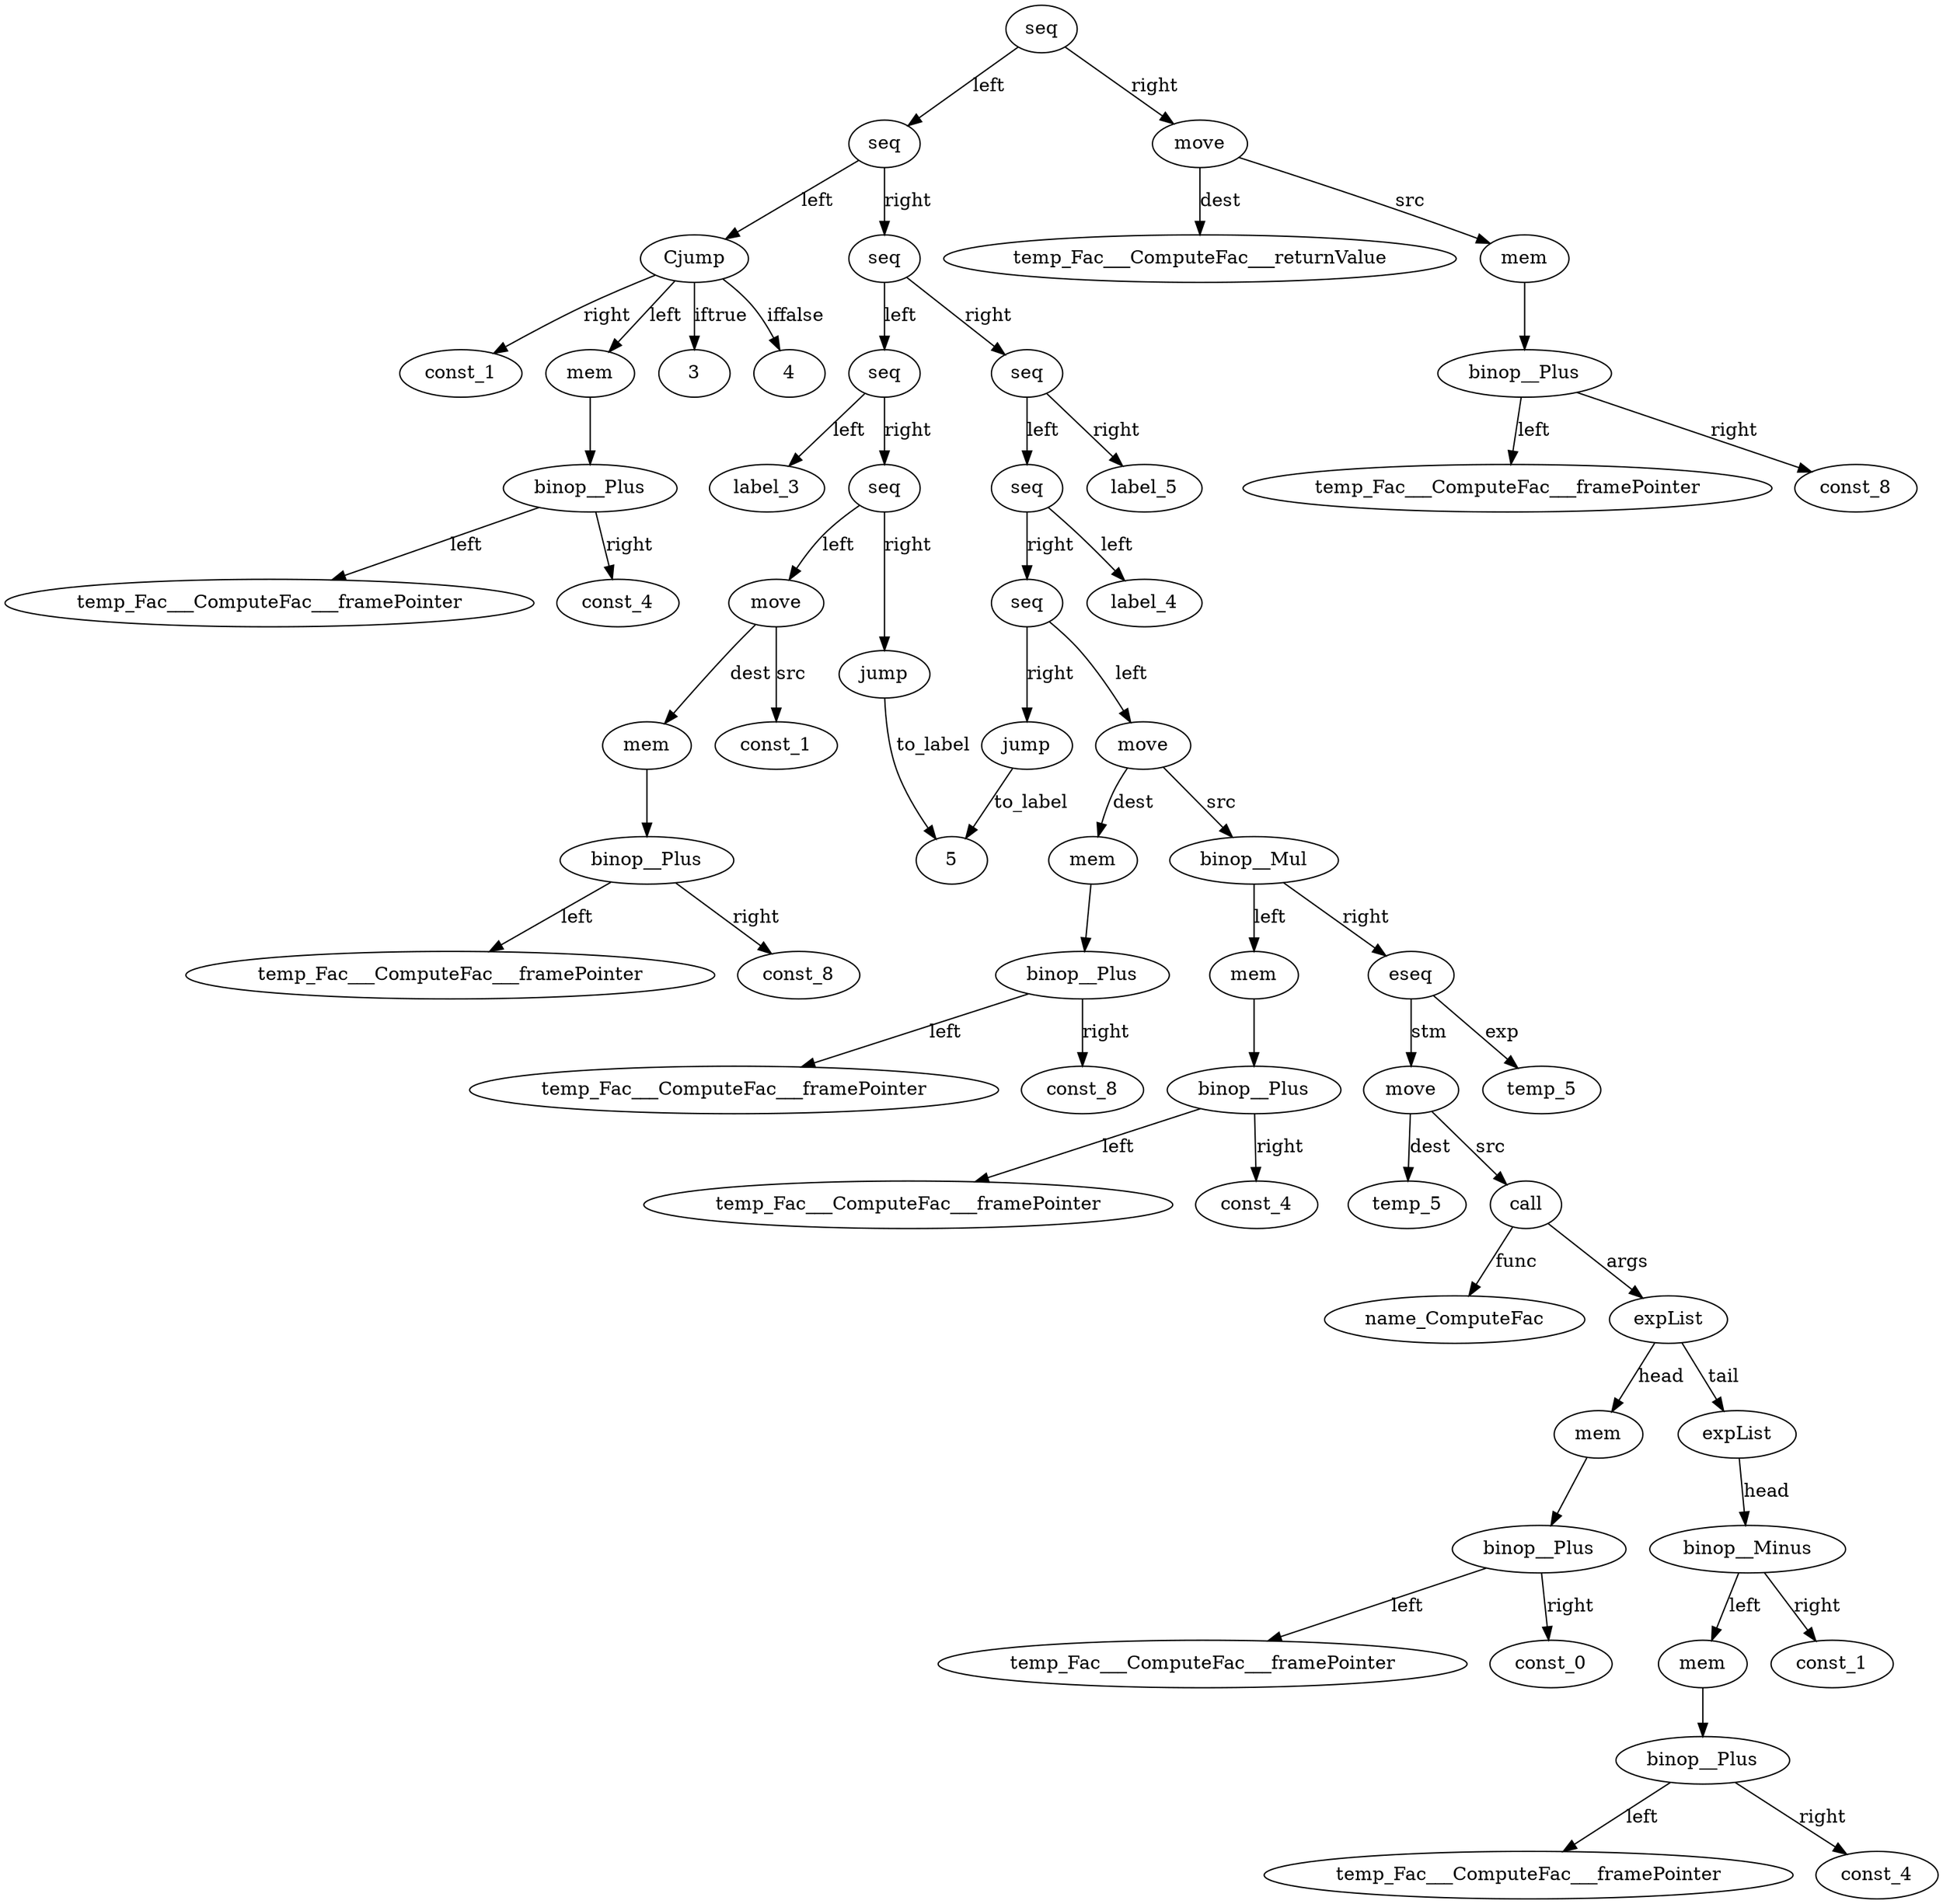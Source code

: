 digraph {
const_1__id_0 [ label="const_1" ]; 
temp_Fac___ComputeFac___framePointer__id_1 [ label="temp_Fac___ComputeFac___framePointer" ]; 
const_4__id_2 [ label="const_4" ]; 
binop__Plus__id_3 [ label="binop__Plus" ]; 
binop__Plus__id_3 -> const_4__id_2 [ label="right"] ; 
binop__Plus__id_3 -> temp_Fac___ComputeFac___framePointer__id_1 [ label="left"] ; 
mem__id_4 [ label="mem" ]; 
mem__id_4 -> binop__Plus__id_3 ; 
Cjump__id_5 [ label="Cjump" ]; 
Cjump__id_5 -> const_1__id_0 [ label="right"] ; 
Cjump__id_5 -> mem__id_4 [ label="left"] ; 
Cjump__id_5 -> 3 [ label="iftrue"] ; 
Cjump__id_5 -> 4 [ label="iffalse"] ; 
label_3__id_6 [ label="label_3" ]; 
temp_Fac___ComputeFac___framePointer__id_7 [ label="temp_Fac___ComputeFac___framePointer" ]; 
const_8__id_8 [ label="const_8" ]; 
binop__Plus__id_9 [ label="binop__Plus" ]; 
binop__Plus__id_9 -> const_8__id_8 [ label="right"] ; 
binop__Plus__id_9 -> temp_Fac___ComputeFac___framePointer__id_7 [ label="left"] ; 
mem__id_10 [ label="mem" ]; 
mem__id_10 -> binop__Plus__id_9 ; 
const_1__id_11 [ label="const_1" ]; 
move__id_12 [ label="move" ]; 
move__id_12 -> mem__id_10 [ label="dest"] ; 
move__id_12 -> const_1__id_11 [ label="src"] ; 
jump__id_13 [ label="jump" ]; 
jump__id_13 -> 5 [ label="to_label"] ; 
seq__id_14 [ label="seq" ]; 
seq__id_14 -> move__id_12 [ label="left"] ; 
seq__id_14 -> jump__id_13 [ label="right"] ; 
seq__id_15 [ label="seq" ]; 
seq__id_15 -> label_3__id_6 [ label="left"] ; 
seq__id_15 -> seq__id_14 [ label="right"] ; 
label_4__id_16 [ label="label_4" ]; 
temp_Fac___ComputeFac___framePointer__id_17 [ label="temp_Fac___ComputeFac___framePointer" ]; 
const_8__id_18 [ label="const_8" ]; 
binop__Plus__id_19 [ label="binop__Plus" ]; 
binop__Plus__id_19 -> const_8__id_18 [ label="right"] ; 
binop__Plus__id_19 -> temp_Fac___ComputeFac___framePointer__id_17 [ label="left"] ; 
mem__id_20 [ label="mem" ]; 
mem__id_20 -> binop__Plus__id_19 ; 
temp_Fac___ComputeFac___framePointer__id_21 [ label="temp_Fac___ComputeFac___framePointer" ]; 
const_4__id_22 [ label="const_4" ]; 
binop__Plus__id_23 [ label="binop__Plus" ]; 
binop__Plus__id_23 -> const_4__id_22 [ label="right"] ; 
binop__Plus__id_23 -> temp_Fac___ComputeFac___framePointer__id_21 [ label="left"] ; 
mem__id_24 [ label="mem" ]; 
mem__id_24 -> binop__Plus__id_23 ; 
temp_5__id_25 [ label="temp_5" ]; 
name_ComputeFac__id_26 [ label="name_ComputeFac" ]; 
temp_Fac___ComputeFac___framePointer__id_27 [ label="temp_Fac___ComputeFac___framePointer" ]; 
const_0__id_28 [ label="const_0" ]; 
binop__Plus__id_29 [ label="binop__Plus" ]; 
binop__Plus__id_29 -> const_0__id_28 [ label="right"] ; 
binop__Plus__id_29 -> temp_Fac___ComputeFac___framePointer__id_27 [ label="left"] ; 
mem__id_30 [ label="mem" ]; 
mem__id_30 -> binop__Plus__id_29 ; 
temp_Fac___ComputeFac___framePointer__id_31 [ label="temp_Fac___ComputeFac___framePointer" ]; 
const_4__id_32 [ label="const_4" ]; 
binop__Plus__id_33 [ label="binop__Plus" ]; 
binop__Plus__id_33 -> const_4__id_32 [ label="right"] ; 
binop__Plus__id_33 -> temp_Fac___ComputeFac___framePointer__id_31 [ label="left"] ; 
mem__id_34 [ label="mem" ]; 
mem__id_34 -> binop__Plus__id_33 ; 
const_1__id_35 [ label="const_1" ]; 
binop__Minus__id_36 [ label="binop__Minus" ]; 
binop__Minus__id_36 -> const_1__id_35 [ label="right"] ; 
binop__Minus__id_36 -> mem__id_34 [ label="left"] ; 
expList__id_37 [ label="expList" ]; 
expList__id_37 -> binop__Minus__id_36 [ label="head"] ; 
expList__id_38 [ label="expList" ]; 
expList__id_38 -> mem__id_30 [ label="head"] ; 
expList__id_38 -> expList__id_37 [ label="tail"] ; 
call__id_39 [ label="call" ]; 
call__id_39 -> name_ComputeFac__id_26 [ label="func"] ; 
call__id_39 -> expList__id_38 [ label="args"] ; 
move__id_40 [ label="move" ]; 
move__id_40 -> temp_5__id_25 [ label="dest"] ; 
move__id_40 -> call__id_39 [ label="src"] ; 
temp_5__id_41 [ label="temp_5" ]; 
eseq__id_42 [ label="eseq" ]; 
eseq__id_42 -> temp_5__id_41 [ label="exp"] ; 
eseq__id_42 -> move__id_40 [ label="stm"] ; 
binop__Mul__id_43 [ label="binop__Mul" ]; 
binop__Mul__id_43 -> eseq__id_42 [ label="right"] ; 
binop__Mul__id_43 -> mem__id_24 [ label="left"] ; 
move__id_44 [ label="move" ]; 
move__id_44 -> mem__id_20 [ label="dest"] ; 
move__id_44 -> binop__Mul__id_43 [ label="src"] ; 
jump__id_45 [ label="jump" ]; 
jump__id_45 -> 5 [ label="to_label"] ; 
seq__id_46 [ label="seq" ]; 
seq__id_46 -> move__id_44 [ label="left"] ; 
seq__id_46 -> jump__id_45 [ label="right"] ; 
seq__id_47 [ label="seq" ]; 
seq__id_47 -> label_4__id_16 [ label="left"] ; 
seq__id_47 -> seq__id_46 [ label="right"] ; 
label_5__id_48 [ label="label_5" ]; 
seq__id_49 [ label="seq" ]; 
seq__id_49 -> seq__id_47 [ label="left"] ; 
seq__id_49 -> label_5__id_48 [ label="right"] ; 
seq__id_50 [ label="seq" ]; 
seq__id_50 -> seq__id_15 [ label="left"] ; 
seq__id_50 -> seq__id_49 [ label="right"] ; 
seq__id_51 [ label="seq" ]; 
seq__id_51 -> Cjump__id_5 [ label="left"] ; 
seq__id_51 -> seq__id_50 [ label="right"] ; 
temp_Fac___ComputeFac___returnValue__id_52 [ label="temp_Fac___ComputeFac___returnValue" ]; 
temp_Fac___ComputeFac___framePointer__id_53 [ label="temp_Fac___ComputeFac___framePointer" ]; 
const_8__id_54 [ label="const_8" ]; 
binop__Plus__id_55 [ label="binop__Plus" ]; 
binop__Plus__id_55 -> const_8__id_54 [ label="right"] ; 
binop__Plus__id_55 -> temp_Fac___ComputeFac___framePointer__id_53 [ label="left"] ; 
mem__id_56 [ label="mem" ]; 
mem__id_56 -> binop__Plus__id_55 ; 
move__id_57 [ label="move" ]; 
move__id_57 -> temp_Fac___ComputeFac___returnValue__id_52 [ label="dest"] ; 
move__id_57 -> mem__id_56 [ label="src"] ; 
seq__id_58 [ label="seq" ]; 
seq__id_58 -> seq__id_51 [ label="left"] ; 
seq__id_58 -> move__id_57 [ label="right"] ; 

}